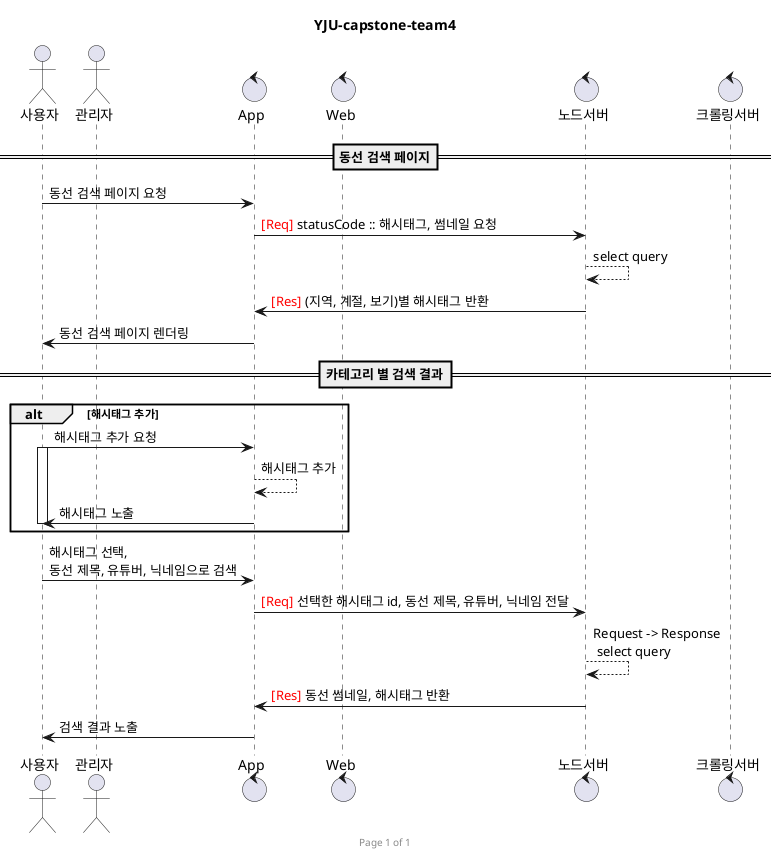 @startuml

title YJU-capstone-team4
footer Page %page% of %lastpage%

actor 사용자 as User
actor 관리자 as Admin

control App
control Web
control 노드서버 as Node
control 크롤링서버 as Lamda

==동선 검색 페이지==
User -> App : 동선 검색 페이지 요청
    App -> Node : <font color=red>[Req]</font> statusCode :: 해시태그, 썸네일 요청
    Node --> Node : select query
    Node -> App : <font color=red>[Res]</font> (지역, 계절, 보기)별 해시태그 반환
App -> User : 동선 검색 페이지 렌더링


==카테고리 별 검색 결과==
alt 해시태그 추가
    User -> App : 해시태그 추가 요청
activate User
    App --> App : 해시태그 추가
    App -> User : 해시태그 노출
deactivate User
end


User -> App : 해시태그 선택,\n동선 제목, 유튜버, 닉네임으로 검색
    App -> Node : <font color=red>[Req]</font> 선택한 해시태그 id, 동선 제목, 유튜버, 닉네임 전달
    Node --> Node : Request -> Response \n select query
    Node -> App : <font color=red>[Res]</font> 동선 썸네일, 해시태그 반환
App -> User : 검색 결과 노출

@enduml